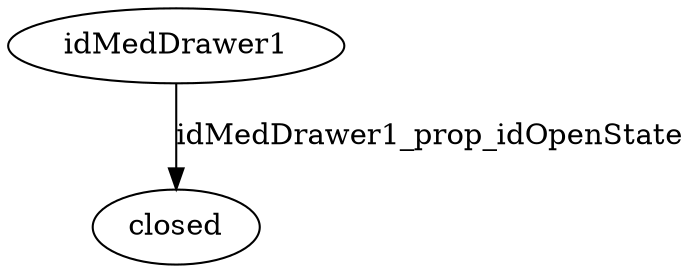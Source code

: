 strict digraph  {
idMedDrawer1 [node_type=entity_node, root=root];
closed;
idMedDrawer1 -> closed  [edge_type=property, label=idMedDrawer1_prop_idOpenState];
}
